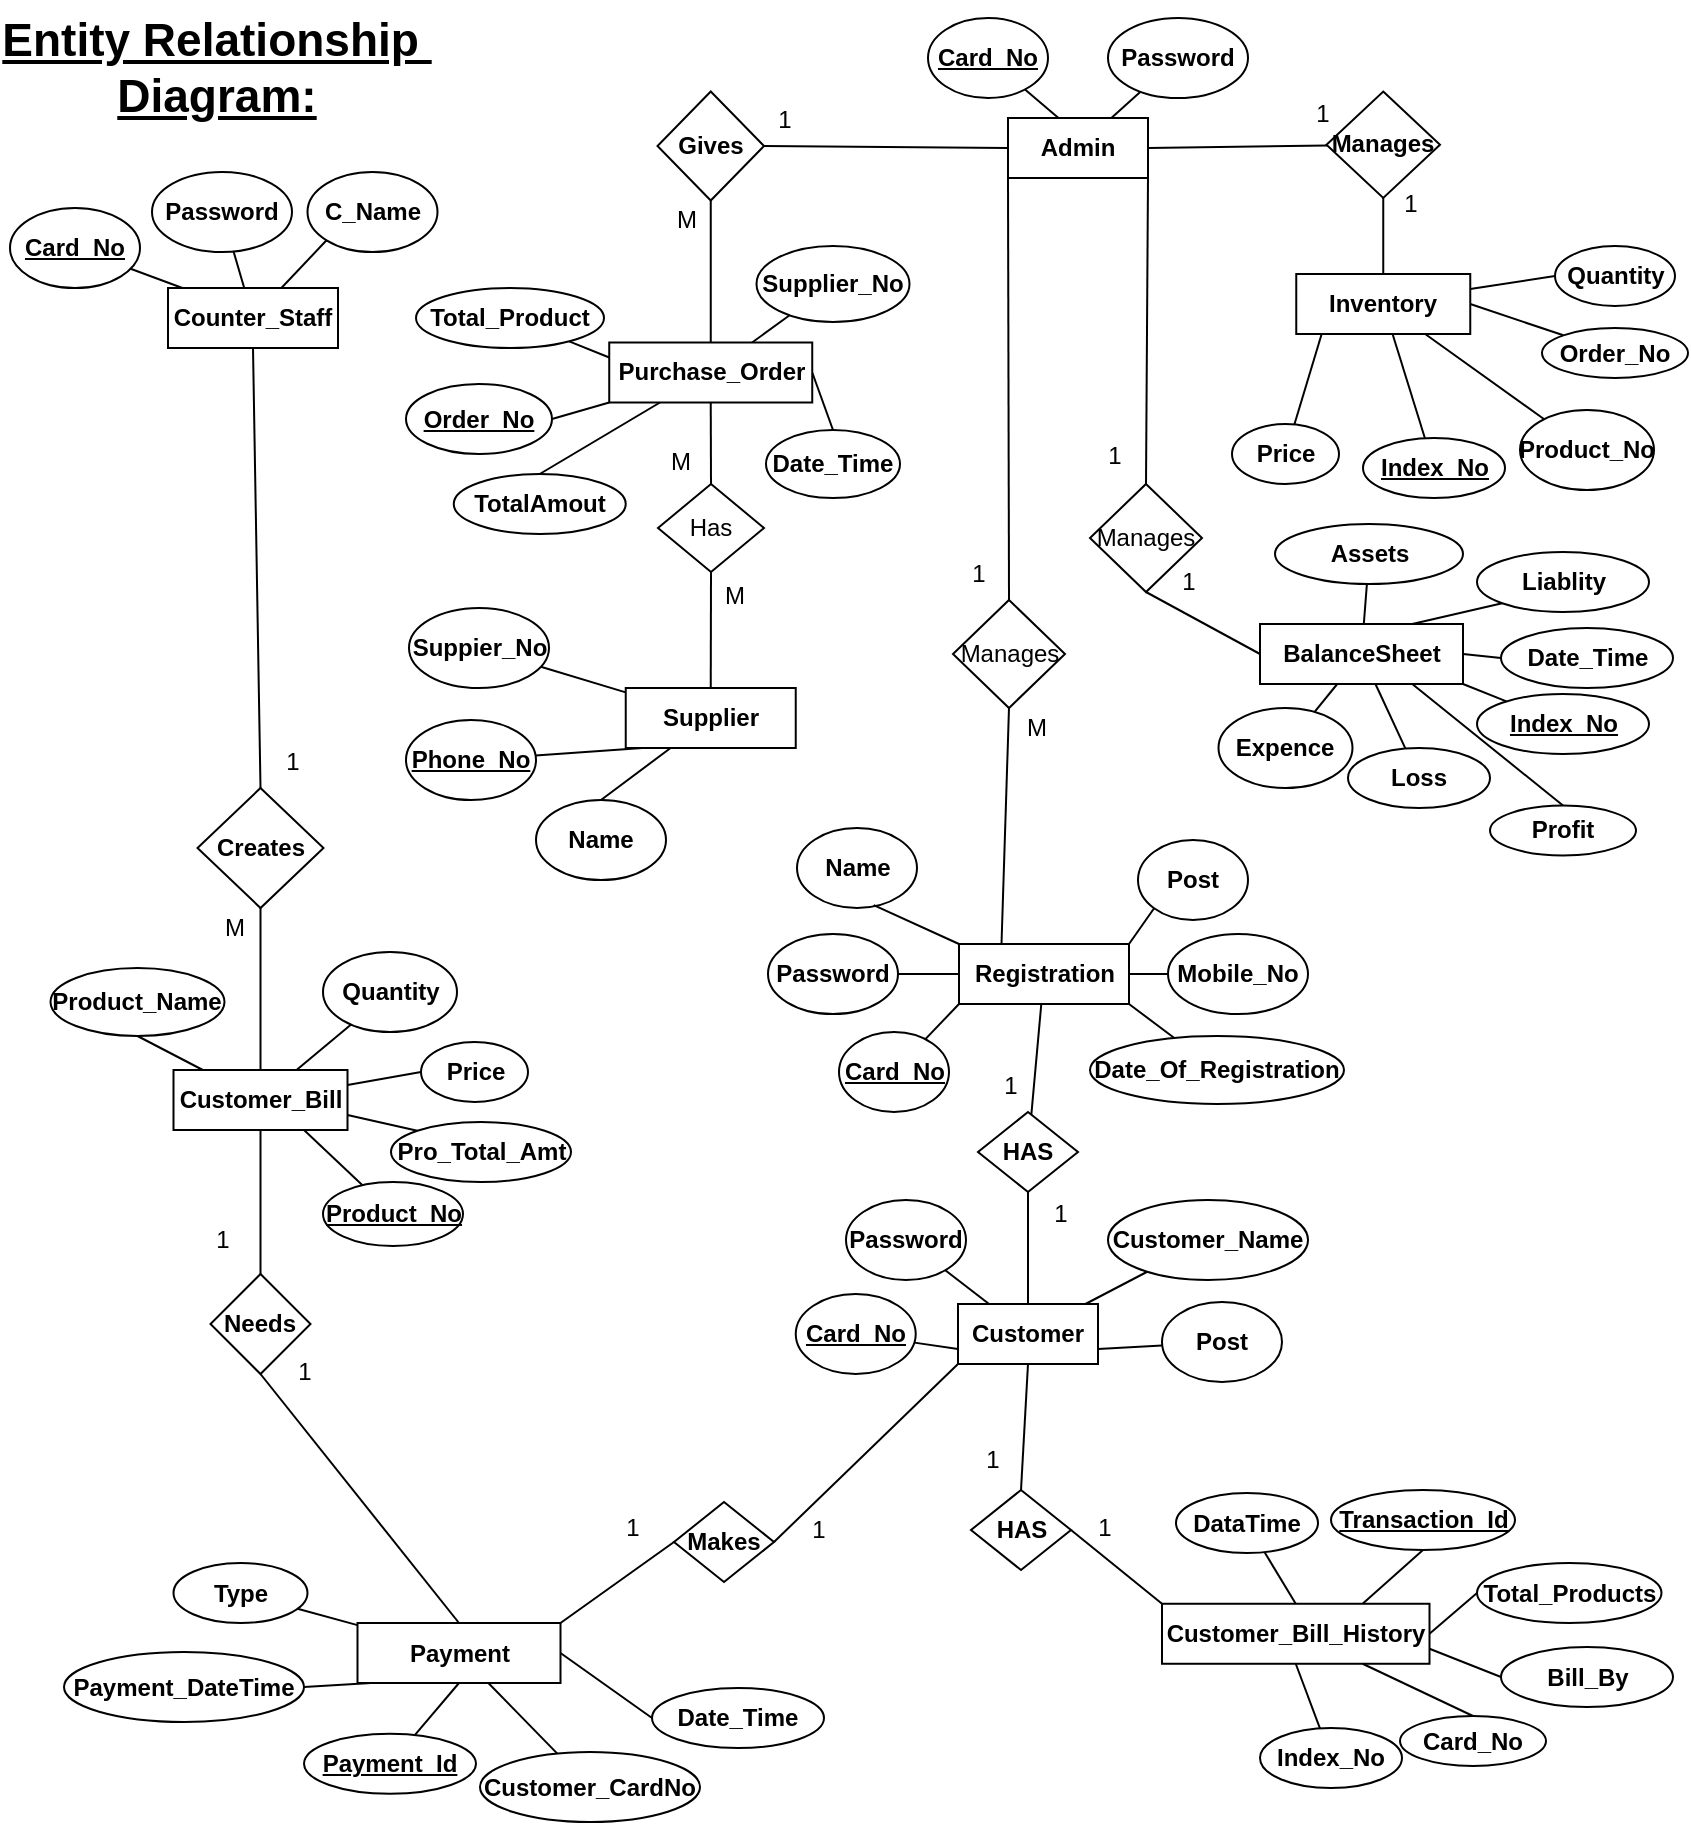 <mxfile version="24.7.6">
  <diagram name="Page-1" id="TOocpbHdYKZSXnf9pqJC">
    <mxGraphModel dx="866" dy="2660" grid="0" gridSize="10" guides="1" tooltips="1" connect="1" arrows="1" fold="1" page="1" pageScale="1" pageWidth="850" pageHeight="1100" background="#FFFFFF" math="0" shadow="0">
      <root>
        <mxCell id="0" />
        <mxCell id="1" parent="0" />
        <mxCell id="wg9J1TFbP9gsSjG_kJMU-28" value="Card_No" style="ellipse;whiteSpace=wrap;html=1;rounded=0;align=center;verticalAlign=middle;fontFamily=Helvetica;fontSize=12;fontStyle=5;labelBackgroundColor=none;" parent="1" vertex="1">
          <mxGeometry x="466" y="-2191" width="60" height="40" as="geometry" />
        </mxCell>
        <mxCell id="wg9J1TFbP9gsSjG_kJMU-29" value="Password" style="ellipse;whiteSpace=wrap;html=1;rounded=0;align=center;verticalAlign=middle;fontFamily=Helvetica;fontSize=12;fontStyle=1;labelBackgroundColor=none;" parent="1" vertex="1">
          <mxGeometry x="556" y="-2191" width="70" height="40" as="geometry" />
        </mxCell>
        <mxCell id="wg9J1TFbP9gsSjG_kJMU-32" value="" style="endArrow=none;html=1;rounded=0;fontFamily=Helvetica;fontSize=12;fontColor=#ffffff;fontStyle=1;labelBackgroundColor=none;" parent="1" source="wg9J1TFbP9gsSjG_kJMU-36" target="wg9J1TFbP9gsSjG_kJMU-29" edge="1">
          <mxGeometry width="50" height="50" relative="1" as="geometry">
            <mxPoint x="486" y="-2131" as="sourcePoint" />
            <mxPoint x="536" y="-2181" as="targetPoint" />
          </mxGeometry>
        </mxCell>
        <mxCell id="wg9J1TFbP9gsSjG_kJMU-34" value="" style="endArrow=none;html=1;rounded=0;fontFamily=Helvetica;fontSize=12;fontColor=#ffffff;fontStyle=1;labelBackgroundColor=none;" parent="1" target="wg9J1TFbP9gsSjG_kJMU-28" edge="1">
          <mxGeometry width="50" height="50" relative="1" as="geometry">
            <mxPoint x="543" y="-2131" as="sourcePoint" />
            <mxPoint x="516" y="-2163" as="targetPoint" />
          </mxGeometry>
        </mxCell>
        <mxCell id="wg9J1TFbP9gsSjG_kJMU-36" value="Admin" style="rounded=0;whiteSpace=wrap;html=1;fontStyle=1;labelBackgroundColor=none;" parent="1" vertex="1">
          <mxGeometry x="506" y="-2141" width="70" height="30" as="geometry" />
        </mxCell>
        <mxCell id="wg9J1TFbP9gsSjG_kJMU-77" value="Product_No" style="ellipse;whiteSpace=wrap;html=1;rounded=0;align=center;verticalAlign=middle;fontFamily=Helvetica;fontSize=12;fontStyle=5;labelBackgroundColor=none;" parent="1" vertex="1">
          <mxGeometry x="163.5" y="-1609" width="70" height="32" as="geometry" />
        </mxCell>
        <mxCell id="wg9J1TFbP9gsSjG_kJMU-78" value="Product_Name" style="ellipse;whiteSpace=wrap;html=1;rounded=0;align=center;verticalAlign=middle;fontFamily=Helvetica;fontSize=12;fontStyle=1;labelBackgroundColor=none;" parent="1" vertex="1">
          <mxGeometry x="27.25" y="-1716" width="87" height="34" as="geometry" />
        </mxCell>
        <mxCell id="wg9J1TFbP9gsSjG_kJMU-79" value="Quantity" style="ellipse;whiteSpace=wrap;html=1;rounded=0;align=center;verticalAlign=middle;fontFamily=Helvetica;fontSize=12;fontStyle=1;labelBackgroundColor=none;" parent="1" vertex="1">
          <mxGeometry x="163.5" y="-1724" width="67" height="40" as="geometry" />
        </mxCell>
        <mxCell id="wg9J1TFbP9gsSjG_kJMU-80" value="Price" style="ellipse;whiteSpace=wrap;html=1;rounded=0;align=center;verticalAlign=middle;fontFamily=Helvetica;fontSize=12;fontStyle=1;labelBackgroundColor=none;" parent="1" vertex="1">
          <mxGeometry x="212.5" y="-1679" width="53.5" height="30" as="geometry" />
        </mxCell>
        <mxCell id="wg9J1TFbP9gsSjG_kJMU-81" value="" style="endArrow=none;html=1;rounded=0;fontFamily=Helvetica;fontSize=12;fontColor=#ffffff;fontStyle=1;labelBackgroundColor=none;entryX=0.5;entryY=1;entryDx=0;entryDy=0;" parent="1" source="wg9J1TFbP9gsSjG_kJMU-86" target="wg9J1TFbP9gsSjG_kJMU-78" edge="1">
          <mxGeometry width="50" height="50" relative="1" as="geometry">
            <mxPoint x="72.75" y="-1643" as="sourcePoint" />
            <mxPoint x="76.767" y="-1666.132" as="targetPoint" />
          </mxGeometry>
        </mxCell>
        <mxCell id="wg9J1TFbP9gsSjG_kJMU-82" value="" style="endArrow=none;html=1;rounded=0;fontFamily=Helvetica;fontSize=12;fontColor=#ffffff;fontStyle=1;labelBackgroundColor=none;" parent="1" source="wg9J1TFbP9gsSjG_kJMU-86" target="wg9J1TFbP9gsSjG_kJMU-79" edge="1">
          <mxGeometry width="50" height="50" relative="1" as="geometry">
            <mxPoint x="129.75" y="-1643" as="sourcePoint" />
            <mxPoint x="102.75" y="-1675" as="targetPoint" />
          </mxGeometry>
        </mxCell>
        <mxCell id="wg9J1TFbP9gsSjG_kJMU-83" value="" style="endArrow=none;html=1;rounded=0;fontFamily=Helvetica;fontSize=12;fontColor=#ffffff;fontStyle=1;entryX=0;entryY=0.5;entryDx=0;entryDy=0;exitX=1;exitY=0.25;exitDx=0;exitDy=0;labelBackgroundColor=none;" parent="1" source="wg9J1TFbP9gsSjG_kJMU-86" target="wg9J1TFbP9gsSjG_kJMU-80" edge="1">
          <mxGeometry width="50" height="50" relative="1" as="geometry">
            <mxPoint x="139.75" y="-1633" as="sourcePoint" />
            <mxPoint x="204.199" y="-1646.86" as="targetPoint" />
          </mxGeometry>
        </mxCell>
        <mxCell id="wg9J1TFbP9gsSjG_kJMU-84" value="" style="endArrow=none;html=1;rounded=0;fontFamily=Helvetica;fontSize=12;fontColor=#ffffff;fontStyle=1;exitX=0.75;exitY=1;exitDx=0;exitDy=0;labelBackgroundColor=none;" parent="1" source="wg9J1TFbP9gsSjG_kJMU-86" target="wg9J1TFbP9gsSjG_kJMU-77" edge="1">
          <mxGeometry width="50" height="50" relative="1" as="geometry">
            <mxPoint x="129.75" y="-1643" as="sourcePoint" />
            <mxPoint x="47.75" y="-1630" as="targetPoint" />
          </mxGeometry>
        </mxCell>
        <mxCell id="wg9J1TFbP9gsSjG_kJMU-86" value="Customer_Bill" style="rounded=0;whiteSpace=wrap;html=1;fontStyle=1;labelBackgroundColor=none;" parent="1" vertex="1">
          <mxGeometry x="88.75" y="-1665" width="87" height="30" as="geometry" />
        </mxCell>
        <mxCell id="wg9J1TFbP9gsSjG_kJMU-87" value="Card_No" style="ellipse;whiteSpace=wrap;html=1;rounded=0;align=center;verticalAlign=middle;fontFamily=Helvetica;fontSize=12;fontStyle=5;labelBackgroundColor=none;" parent="1" vertex="1">
          <mxGeometry x="7" y="-2096" width="65" height="40" as="geometry" />
        </mxCell>
        <mxCell id="wg9J1TFbP9gsSjG_kJMU-88" value="Password" style="ellipse;whiteSpace=wrap;html=1;rounded=0;align=center;verticalAlign=middle;fontFamily=Helvetica;fontSize=12;fontStyle=1;labelBackgroundColor=none;" parent="1" vertex="1">
          <mxGeometry x="78" y="-2114" width="70" height="40" as="geometry" />
        </mxCell>
        <mxCell id="wg9J1TFbP9gsSjG_kJMU-89" value="C_Name" style="ellipse;whiteSpace=wrap;html=1;rounded=0;align=center;verticalAlign=middle;fontFamily=Helvetica;fontSize=12;fontStyle=1;labelBackgroundColor=none;" parent="1" vertex="1">
          <mxGeometry x="155.75" y="-2114" width="65" height="40" as="geometry" />
        </mxCell>
        <mxCell id="wg9J1TFbP9gsSjG_kJMU-90" value="" style="endArrow=none;html=1;rounded=0;fontFamily=Helvetica;fontSize=12;fontColor=#ffffff;fontStyle=1;labelBackgroundColor=none;" parent="1" source="wg9J1TFbP9gsSjG_kJMU-94" target="wg9J1TFbP9gsSjG_kJMU-88" edge="1">
          <mxGeometry width="50" height="50" relative="1" as="geometry">
            <mxPoint x="103.5" y="-2031" as="sourcePoint" />
            <mxPoint x="153.5" y="-2081" as="targetPoint" />
          </mxGeometry>
        </mxCell>
        <mxCell id="wg9J1TFbP9gsSjG_kJMU-91" value="" style="endArrow=none;html=1;rounded=0;fontFamily=Helvetica;fontSize=12;fontColor=#ffffff;fontStyle=1;entryX=0;entryY=1;entryDx=0;entryDy=0;labelBackgroundColor=none;" parent="1" source="wg9J1TFbP9gsSjG_kJMU-94" target="wg9J1TFbP9gsSjG_kJMU-89" edge="1">
          <mxGeometry width="50" height="50" relative="1" as="geometry">
            <mxPoint x="160.5" y="-2031" as="sourcePoint" />
            <mxPoint x="133.5" y="-2063" as="targetPoint" />
          </mxGeometry>
        </mxCell>
        <mxCell id="wg9J1TFbP9gsSjG_kJMU-92" value="" style="endArrow=none;html=1;rounded=0;fontFamily=Helvetica;fontSize=12;fontColor=#ffffff;fontStyle=1;labelBackgroundColor=none;" parent="1" target="wg9J1TFbP9gsSjG_kJMU-87" edge="1">
          <mxGeometry width="50" height="50" relative="1" as="geometry">
            <mxPoint x="160.5" y="-2031" as="sourcePoint" />
            <mxPoint x="133.5" y="-2063" as="targetPoint" />
          </mxGeometry>
        </mxCell>
        <mxCell id="wg9J1TFbP9gsSjG_kJMU-93" value="" style="endArrow=none;html=1;rounded=0;fontFamily=Helvetica;fontSize=12;fontColor=#ffffff;fontStyle=1;entryX=0.5;entryY=1;entryDx=0;entryDy=0;labelBackgroundColor=none;" parent="1" target="wg9J1TFbP9gsSjG_kJMU-94" edge="1">
          <mxGeometry width="50" height="50" relative="1" as="geometry">
            <mxPoint x="160.5" y="-2031" as="sourcePoint" />
            <mxPoint x="208.5" y="-2071" as="targetPoint" />
          </mxGeometry>
        </mxCell>
        <mxCell id="wg9J1TFbP9gsSjG_kJMU-94" value="Counter_Staff" style="rounded=0;whiteSpace=wrap;html=1;fontStyle=1;labelBackgroundColor=none;" parent="1" vertex="1">
          <mxGeometry x="86" y="-2056" width="85" height="30" as="geometry" />
        </mxCell>
        <mxCell id="wg9J1TFbP9gsSjG_kJMU-111" value="Pro_Total_Amt" style="ellipse;whiteSpace=wrap;html=1;rounded=0;align=center;verticalAlign=middle;fontFamily=Helvetica;fontSize=12;fontStyle=1;labelBackgroundColor=none;" parent="1" vertex="1">
          <mxGeometry x="197.5" y="-1639" width="90" height="30" as="geometry" />
        </mxCell>
        <mxCell id="wg9J1TFbP9gsSjG_kJMU-112" value="" style="endArrow=none;html=1;rounded=0;fontFamily=Helvetica;fontSize=12;fontColor=#ffffff;fontStyle=1;exitX=0;exitY=0;exitDx=0;exitDy=0;entryX=1;entryY=0.75;entryDx=0;entryDy=0;labelBackgroundColor=none;" parent="1" source="wg9J1TFbP9gsSjG_kJMU-111" target="wg9J1TFbP9gsSjG_kJMU-86" edge="1">
          <mxGeometry width="50" height="50" relative="1" as="geometry">
            <mxPoint x="119.75" y="-1623" as="sourcePoint" />
            <mxPoint x="169.75" y="-1673" as="targetPoint" />
          </mxGeometry>
        </mxCell>
        <mxCell id="wg9J1TFbP9gsSjG_kJMU-113" value="Creates" style="rhombus;whiteSpace=wrap;html=1;rounded=0;align=center;verticalAlign=middle;fontFamily=Helvetica;fontSize=12;fontStyle=1;labelBackgroundColor=none;" parent="1" vertex="1">
          <mxGeometry x="100.75" y="-1806" width="63" height="60" as="geometry" />
        </mxCell>
        <mxCell id="wg9J1TFbP9gsSjG_kJMU-114" value="" style="endArrow=none;html=1;rounded=0;fontFamily=Helvetica;fontSize=12;fontColor=#ffffff;fontStyle=1;exitX=0.5;exitY=0;exitDx=0;exitDy=0;entryX=0.5;entryY=1;entryDx=0;entryDy=0;labelBackgroundColor=none;" parent="1" source="wg9J1TFbP9gsSjG_kJMU-113" target="wg9J1TFbP9gsSjG_kJMU-94" edge="1">
          <mxGeometry width="50" height="50" relative="1" as="geometry">
            <mxPoint x="150" y="-1660" as="sourcePoint" />
            <mxPoint x="130" y="-1780" as="targetPoint" />
          </mxGeometry>
        </mxCell>
        <mxCell id="wg9J1TFbP9gsSjG_kJMU-116" value="" style="endArrow=none;html=1;rounded=0;fontFamily=Helvetica;fontSize=12;fontColor=#ffffff;fontStyle=1;exitX=0.5;exitY=1;exitDx=0;exitDy=0;entryX=0.5;entryY=0;entryDx=0;entryDy=0;labelBackgroundColor=none;" parent="1" source="wg9J1TFbP9gsSjG_kJMU-113" target="wg9J1TFbP9gsSjG_kJMU-86" edge="1">
          <mxGeometry width="50" height="50" relative="1" as="geometry">
            <mxPoint x="145.5" y="-1592" as="sourcePoint" />
            <mxPoint x="217" y="-1481" as="targetPoint" />
            <Array as="points" />
          </mxGeometry>
        </mxCell>
        <mxCell id="wg9J1TFbP9gsSjG_kJMU-117" value="Order_No" style="ellipse;whiteSpace=wrap;html=1;rounded=0;align=center;verticalAlign=middle;fontFamily=Helvetica;fontSize=12;fontStyle=1;labelBackgroundColor=none;" parent="1" vertex="1">
          <mxGeometry x="773" y="-2036" width="73" height="25" as="geometry" />
        </mxCell>
        <mxCell id="wg9J1TFbP9gsSjG_kJMU-118" value="Index_No" style="ellipse;whiteSpace=wrap;html=1;rounded=0;align=center;verticalAlign=middle;fontFamily=Helvetica;fontSize=12;fontStyle=5;labelBackgroundColor=none;" parent="1" vertex="1">
          <mxGeometry x="683.5" y="-1981" width="71" height="30" as="geometry" />
        </mxCell>
        <mxCell id="wg9J1TFbP9gsSjG_kJMU-119" value="Product_No" style="ellipse;whiteSpace=wrap;html=1;rounded=0;align=center;verticalAlign=middle;fontFamily=Helvetica;fontSize=12;fontStyle=1;labelBackgroundColor=none;" parent="1" vertex="1">
          <mxGeometry x="762" y="-1995" width="67" height="40" as="geometry" />
        </mxCell>
        <mxCell id="wg9J1TFbP9gsSjG_kJMU-120" value="Price" style="ellipse;whiteSpace=wrap;html=1;rounded=0;align=center;verticalAlign=middle;fontFamily=Helvetica;fontSize=12;fontStyle=1;labelBackgroundColor=none;" parent="1" vertex="1">
          <mxGeometry x="618" y="-1988" width="53.5" height="30" as="geometry" />
        </mxCell>
        <mxCell id="wg9J1TFbP9gsSjG_kJMU-121" value="" style="endArrow=none;html=1;rounded=0;fontFamily=Helvetica;fontSize=12;fontColor=#ffffff;fontStyle=1;labelBackgroundColor=none;" parent="1" source="wg9J1TFbP9gsSjG_kJMU-125" target="wg9J1TFbP9gsSjG_kJMU-118" edge="1">
          <mxGeometry width="50" height="50" relative="1" as="geometry">
            <mxPoint x="610.5" y="-2048" as="sourcePoint" />
            <mxPoint x="660.5" y="-2098" as="targetPoint" />
          </mxGeometry>
        </mxCell>
        <mxCell id="wg9J1TFbP9gsSjG_kJMU-122" value="" style="endArrow=none;html=1;rounded=0;fontFamily=Helvetica;fontSize=12;fontColor=#ffffff;fontStyle=1;labelBackgroundColor=none;" parent="1" source="wg9J1TFbP9gsSjG_kJMU-125" target="wg9J1TFbP9gsSjG_kJMU-119" edge="1">
          <mxGeometry width="50" height="50" relative="1" as="geometry">
            <mxPoint x="667.5" y="-2048" as="sourcePoint" />
            <mxPoint x="640.5" y="-2080" as="targetPoint" />
          </mxGeometry>
        </mxCell>
        <mxCell id="wg9J1TFbP9gsSjG_kJMU-123" value="" style="endArrow=none;html=1;rounded=0;fontFamily=Helvetica;fontSize=12;fontColor=#ffffff;fontStyle=1;exitX=0.25;exitY=0;exitDx=0;exitDy=0;labelBackgroundColor=none;" parent="1" source="wg9J1TFbP9gsSjG_kJMU-125" target="wg9J1TFbP9gsSjG_kJMU-120" edge="1">
          <mxGeometry width="50" height="50" relative="1" as="geometry">
            <mxPoint x="677.5" y="-2038" as="sourcePoint" />
            <mxPoint x="741.949" y="-2051.86" as="targetPoint" />
          </mxGeometry>
        </mxCell>
        <mxCell id="wg9J1TFbP9gsSjG_kJMU-125" value="Inventory" style="rounded=0;whiteSpace=wrap;html=1;fontStyle=1;labelBackgroundColor=none;" parent="1" vertex="1">
          <mxGeometry x="650.13" y="-2063" width="87" height="30" as="geometry" />
        </mxCell>
        <mxCell id="wg9J1TFbP9gsSjG_kJMU-126" value="Quantity" style="ellipse;whiteSpace=wrap;html=1;rounded=0;align=center;verticalAlign=middle;fontFamily=Helvetica;fontSize=12;fontStyle=1;labelBackgroundColor=none;" parent="1" vertex="1">
          <mxGeometry x="779.5" y="-2077" width="60" height="30" as="geometry" />
        </mxCell>
        <mxCell id="wg9J1TFbP9gsSjG_kJMU-127" value="" style="endArrow=none;html=1;rounded=0;fontFamily=Helvetica;fontSize=12;fontColor=#ffffff;fontStyle=1;entryX=1;entryY=0.25;entryDx=0;entryDy=0;exitX=0;exitY=0.5;exitDx=0;exitDy=0;labelBackgroundColor=none;" parent="1" source="wg9J1TFbP9gsSjG_kJMU-126" target="wg9J1TFbP9gsSjG_kJMU-125" edge="1">
          <mxGeometry width="50" height="50" relative="1" as="geometry">
            <mxPoint x="763" y="-1958" as="sourcePoint" />
            <mxPoint x="707.5" y="-2078" as="targetPoint" />
          </mxGeometry>
        </mxCell>
        <mxCell id="wg9J1TFbP9gsSjG_kJMU-128" value="Manages" style="rhombus;whiteSpace=wrap;html=1;rounded=0;align=center;verticalAlign=middle;fontFamily=Helvetica;fontSize=12;fontStyle=1;labelBackgroundColor=none;" parent="1" vertex="1">
          <mxGeometry x="665.25" y="-2154.25" width="56.75" height="53.25" as="geometry" />
        </mxCell>
        <mxCell id="wg9J1TFbP9gsSjG_kJMU-131" value="" style="endArrow=none;html=1;rounded=0;fontFamily=Helvetica;fontSize=12;fontColor=#ffffff;fontStyle=1;exitX=0.5;exitY=1;exitDx=0;exitDy=0;entryX=0.5;entryY=0;entryDx=0;entryDy=0;labelBackgroundColor=none;" parent="1" source="wg9J1TFbP9gsSjG_kJMU-128" target="wg9J1TFbP9gsSjG_kJMU-125" edge="1">
          <mxGeometry width="50" height="50" relative="1" as="geometry">
            <mxPoint x="560" y="-1550" as="sourcePoint" />
            <mxPoint x="740" y="-1450" as="targetPoint" />
          </mxGeometry>
        </mxCell>
        <mxCell id="wg9J1TFbP9gsSjG_kJMU-132" value="" style="endArrow=none;html=1;rounded=0;fontFamily=Helvetica;fontSize=12;fontColor=#ffffff;fontStyle=1;entryX=1;entryY=0.5;entryDx=0;entryDy=0;labelBackgroundColor=none;exitX=0;exitY=0;exitDx=0;exitDy=0;" parent="1" source="wg9J1TFbP9gsSjG_kJMU-117" target="wg9J1TFbP9gsSjG_kJMU-125" edge="1">
          <mxGeometry width="50" height="50" relative="1" as="geometry">
            <mxPoint x="767.5" y="-2084" as="sourcePoint" />
            <mxPoint x="599.5" y="-2218" as="targetPoint" />
          </mxGeometry>
        </mxCell>
        <mxCell id="wg9J1TFbP9gsSjG_kJMU-133" value="Order_No" style="ellipse;whiteSpace=wrap;html=1;rounded=0;align=center;verticalAlign=middle;fontFamily=Helvetica;fontSize=12;fontStyle=5;labelBackgroundColor=none;" parent="1" vertex="1">
          <mxGeometry x="205" y="-2008" width="73" height="35" as="geometry" />
        </mxCell>
        <mxCell id="wg9J1TFbP9gsSjG_kJMU-134" value="Supplier_No" style="ellipse;whiteSpace=wrap;html=1;rounded=0;align=center;verticalAlign=middle;fontFamily=Helvetica;fontSize=12;fontStyle=1;horizontal=1;labelBackgroundColor=none;" parent="1" vertex="1">
          <mxGeometry x="380.25" y="-2077" width="76.5" height="38" as="geometry" />
        </mxCell>
        <mxCell id="wg9J1TFbP9gsSjG_kJMU-135" value="Date_Time" style="ellipse;whiteSpace=wrap;html=1;rounded=0;align=center;verticalAlign=middle;fontFamily=Helvetica;fontSize=12;fontStyle=1;labelBackgroundColor=none;" parent="1" vertex="1">
          <mxGeometry x="385" y="-1985" width="67" height="34" as="geometry" />
        </mxCell>
        <mxCell id="wg9J1TFbP9gsSjG_kJMU-136" value="Total_Product" style="ellipse;whiteSpace=wrap;html=1;rounded=0;align=center;verticalAlign=middle;fontFamily=Helvetica;fontSize=12;fontStyle=1;labelBackgroundColor=none;" parent="1" vertex="1">
          <mxGeometry x="210" y="-2056" width="94" height="30" as="geometry" />
        </mxCell>
        <mxCell id="wg9J1TFbP9gsSjG_kJMU-137" value="" style="endArrow=none;html=1;rounded=0;fontFamily=Helvetica;fontSize=12;fontColor=#ffffff;fontStyle=1;labelBackgroundColor=none;" parent="1" source="wg9J1TFbP9gsSjG_kJMU-140" target="wg9J1TFbP9gsSjG_kJMU-134" edge="1">
          <mxGeometry width="50" height="50" relative="1" as="geometry">
            <mxPoint x="252.62" y="-2001.25" as="sourcePoint" />
            <mxPoint x="302.62" y="-2051.25" as="targetPoint" />
          </mxGeometry>
        </mxCell>
        <mxCell id="wg9J1TFbP9gsSjG_kJMU-138" value="" style="endArrow=none;html=1;rounded=0;fontFamily=Helvetica;fontSize=12;fontColor=#ffffff;fontStyle=1;labelBackgroundColor=none;exitX=1;exitY=0.5;exitDx=0;exitDy=0;entryX=0.5;entryY=0;entryDx=0;entryDy=0;" parent="1" source="wg9J1TFbP9gsSjG_kJMU-140" target="wg9J1TFbP9gsSjG_kJMU-135" edge="1">
          <mxGeometry width="50" height="50" relative="1" as="geometry">
            <mxPoint x="251.62" y="-2199.25" as="sourcePoint" />
            <mxPoint x="282.62" y="-2033.25" as="targetPoint" />
          </mxGeometry>
        </mxCell>
        <mxCell id="wg9J1TFbP9gsSjG_kJMU-139" value="" style="endArrow=none;html=1;rounded=0;fontFamily=Helvetica;fontSize=12;fontColor=#ffffff;fontStyle=1;labelBackgroundColor=none;exitX=0;exitY=0.25;exitDx=0;exitDy=0;" parent="1" source="wg9J1TFbP9gsSjG_kJMU-140" target="wg9J1TFbP9gsSjG_kJMU-136" edge="1">
          <mxGeometry width="50" height="50" relative="1" as="geometry">
            <mxPoint x="319.62" y="-1991.25" as="sourcePoint" />
            <mxPoint x="384.069" y="-2005.11" as="targetPoint" />
          </mxGeometry>
        </mxCell>
        <mxCell id="wg9J1TFbP9gsSjG_kJMU-140" value="Purchase_Order" style="rounded=0;whiteSpace=wrap;html=1;fontStyle=1;labelBackgroundColor=none;" parent="1" vertex="1">
          <mxGeometry x="306.62" y="-2028.75" width="101.5" height="30" as="geometry" />
        </mxCell>
        <mxCell id="wg9J1TFbP9gsSjG_kJMU-141" value="TotalAmout" style="ellipse;whiteSpace=wrap;html=1;rounded=0;align=center;verticalAlign=middle;fontFamily=Helvetica;fontSize=12;fontStyle=1;labelBackgroundColor=none;" parent="1" vertex="1">
          <mxGeometry x="228.87" y="-1963" width="86" height="30" as="geometry" />
        </mxCell>
        <mxCell id="wg9J1TFbP9gsSjG_kJMU-142" value="" style="endArrow=none;html=1;rounded=0;fontFamily=Helvetica;fontSize=12;fontColor=#ffffff;fontStyle=1;exitX=0.5;exitY=0;exitDx=0;exitDy=0;labelBackgroundColor=none;entryX=0.25;entryY=1;entryDx=0;entryDy=0;" parent="1" source="wg9J1TFbP9gsSjG_kJMU-141" target="wg9J1TFbP9gsSjG_kJMU-140" edge="1">
          <mxGeometry width="50" height="50" relative="1" as="geometry">
            <mxPoint x="299.62" y="-1981.25" as="sourcePoint" />
            <mxPoint x="349.62" y="-2031.25" as="targetPoint" />
          </mxGeometry>
        </mxCell>
        <mxCell id="wg9J1TFbP9gsSjG_kJMU-143" value="" style="endArrow=none;html=1;rounded=0;fontFamily=Helvetica;fontSize=12;fontColor=#ffffff;fontStyle=1;exitX=1;exitY=0.5;exitDx=0;exitDy=0;entryX=0;entryY=1;entryDx=0;entryDy=0;labelBackgroundColor=none;" parent="1" source="wg9J1TFbP9gsSjG_kJMU-133" target="wg9J1TFbP9gsSjG_kJMU-140" edge="1">
          <mxGeometry width="50" height="50" relative="1" as="geometry">
            <mxPoint x="191.62" y="-2121.25" as="sourcePoint" />
            <mxPoint x="241.62" y="-2171.25" as="targetPoint" />
            <Array as="points" />
          </mxGeometry>
        </mxCell>
        <mxCell id="wg9J1TFbP9gsSjG_kJMU-155" value="Profit" style="ellipse;whiteSpace=wrap;html=1;rounded=0;align=center;verticalAlign=middle;fontFamily=Helvetica;fontSize=12;fontStyle=1;labelBackgroundColor=none;" parent="1" vertex="1">
          <mxGeometry x="747" y="-1797.25" width="73" height="25" as="geometry" />
        </mxCell>
        <mxCell id="wg9J1TFbP9gsSjG_kJMU-156" value="Loss" style="ellipse;whiteSpace=wrap;html=1;rounded=0;align=center;verticalAlign=middle;fontFamily=Helvetica;fontSize=12;fontStyle=1;labelBackgroundColor=none;" parent="1" vertex="1">
          <mxGeometry x="676" y="-1826" width="71" height="30" as="geometry" />
        </mxCell>
        <mxCell id="wg9J1TFbP9gsSjG_kJMU-157" value="Expence" style="ellipse;whiteSpace=wrap;html=1;rounded=0;align=center;verticalAlign=middle;fontFamily=Helvetica;fontSize=12;fontStyle=1;labelBackgroundColor=none;" parent="1" vertex="1">
          <mxGeometry x="611.25" y="-1846" width="67" height="40" as="geometry" />
        </mxCell>
        <mxCell id="wg9J1TFbP9gsSjG_kJMU-158" value="Assets" style="ellipse;whiteSpace=wrap;html=1;rounded=0;align=center;verticalAlign=middle;fontFamily=Helvetica;fontSize=12;fontStyle=1;labelBackgroundColor=none;" parent="1" vertex="1">
          <mxGeometry x="639.5" y="-1938" width="94" height="30" as="geometry" />
        </mxCell>
        <mxCell id="wg9J1TFbP9gsSjG_kJMU-159" value="" style="endArrow=none;html=1;rounded=0;fontFamily=Helvetica;fontSize=12;fontColor=#ffffff;fontStyle=1;labelBackgroundColor=none;" parent="1" source="wg9J1TFbP9gsSjG_kJMU-162" target="wg9J1TFbP9gsSjG_kJMU-156" edge="1">
          <mxGeometry width="50" height="50" relative="1" as="geometry">
            <mxPoint x="582.5" y="-1863" as="sourcePoint" />
            <mxPoint x="632.5" y="-1913" as="targetPoint" />
          </mxGeometry>
        </mxCell>
        <mxCell id="wg9J1TFbP9gsSjG_kJMU-160" value="" style="endArrow=none;html=1;rounded=0;fontFamily=Helvetica;fontSize=12;fontColor=#ffffff;fontStyle=1;labelBackgroundColor=none;" parent="1" source="wg9J1TFbP9gsSjG_kJMU-162" target="wg9J1TFbP9gsSjG_kJMU-157" edge="1">
          <mxGeometry width="50" height="50" relative="1" as="geometry">
            <mxPoint x="639.5" y="-1863" as="sourcePoint" />
            <mxPoint x="612.5" y="-1895" as="targetPoint" />
          </mxGeometry>
        </mxCell>
        <mxCell id="wg9J1TFbP9gsSjG_kJMU-161" value="" style="endArrow=none;html=1;rounded=0;fontFamily=Helvetica;fontSize=12;fontColor=#ffffff;fontStyle=1;labelBackgroundColor=none;" parent="1" source="wg9J1TFbP9gsSjG_kJMU-162" target="wg9J1TFbP9gsSjG_kJMU-158" edge="1">
          <mxGeometry width="50" height="50" relative="1" as="geometry">
            <mxPoint x="649.5" y="-1853" as="sourcePoint" />
            <mxPoint x="713.949" y="-1866.86" as="targetPoint" />
          </mxGeometry>
        </mxCell>
        <mxCell id="wg9J1TFbP9gsSjG_kJMU-162" value="BalanceSheet" style="rounded=0;whiteSpace=wrap;html=1;fontStyle=1;labelBackgroundColor=none;" parent="1" vertex="1">
          <mxGeometry x="632" y="-1888" width="101.5" height="30" as="geometry" />
        </mxCell>
        <mxCell id="wg9J1TFbP9gsSjG_kJMU-163" value="Liablity" style="ellipse;whiteSpace=wrap;html=1;rounded=0;align=center;verticalAlign=middle;fontFamily=Helvetica;fontSize=12;fontStyle=1;labelBackgroundColor=none;" parent="1" vertex="1">
          <mxGeometry x="740.5" y="-1924" width="86" height="30" as="geometry" />
        </mxCell>
        <mxCell id="wg9J1TFbP9gsSjG_kJMU-164" value="" style="endArrow=none;html=1;rounded=0;fontFamily=Helvetica;fontSize=12;fontColor=#ffffff;fontStyle=1;exitX=0;exitY=1;exitDx=0;exitDy=0;entryX=0.75;entryY=0;entryDx=0;entryDy=0;labelBackgroundColor=none;" parent="1" source="wg9J1TFbP9gsSjG_kJMU-163" target="wg9J1TFbP9gsSjG_kJMU-162" edge="1">
          <mxGeometry width="50" height="50" relative="1" as="geometry">
            <mxPoint x="629.5" y="-1843" as="sourcePoint" />
            <mxPoint x="679.5" y="-1893" as="targetPoint" />
          </mxGeometry>
        </mxCell>
        <mxCell id="wg9J1TFbP9gsSjG_kJMU-165" value="" style="endArrow=none;html=1;rounded=0;fontFamily=Helvetica;fontSize=12;fontColor=#ffffff;fontStyle=1;exitX=0.5;exitY=0;exitDx=0;exitDy=0;entryX=0.75;entryY=1;entryDx=0;entryDy=0;labelBackgroundColor=none;" parent="1" source="wg9J1TFbP9gsSjG_kJMU-155" target="wg9J1TFbP9gsSjG_kJMU-162" edge="1">
          <mxGeometry width="50" height="50" relative="1" as="geometry">
            <mxPoint x="521.5" y="-1983" as="sourcePoint" />
            <mxPoint x="571.5" y="-2033" as="targetPoint" />
          </mxGeometry>
        </mxCell>
        <mxCell id="wg9J1TFbP9gsSjG_kJMU-166" value="Date_Time" style="ellipse;whiteSpace=wrap;html=1;rounded=0;align=center;verticalAlign=middle;fontFamily=Helvetica;fontSize=12;fontStyle=1;labelBackgroundColor=none;" parent="1" vertex="1">
          <mxGeometry x="752.5" y="-1886" width="86" height="30" as="geometry" />
        </mxCell>
        <mxCell id="wg9J1TFbP9gsSjG_kJMU-167" value="Index_No" style="ellipse;whiteSpace=wrap;html=1;rounded=0;align=center;verticalAlign=middle;fontFamily=Helvetica;fontSize=12;fontStyle=5;labelBackgroundColor=none;" parent="1" vertex="1">
          <mxGeometry x="740.5" y="-1853" width="86" height="30" as="geometry" />
        </mxCell>
        <mxCell id="wg9J1TFbP9gsSjG_kJMU-169" value="" style="endArrow=none;html=1;rounded=0;fontFamily=Helvetica;fontSize=12;fontColor=#ffffff;fontStyle=1;labelBackgroundColor=none;exitX=1;exitY=1;exitDx=0;exitDy=0;" parent="1" source="wg9J1TFbP9gsSjG_kJMU-162" target="wg9J1TFbP9gsSjG_kJMU-167" edge="1">
          <mxGeometry width="50" height="50" relative="1" as="geometry">
            <mxPoint x="662" y="-1863" as="sourcePoint" />
            <mxPoint x="790.5" y="-2043" as="targetPoint" />
          </mxGeometry>
        </mxCell>
        <mxCell id="wg9J1TFbP9gsSjG_kJMU-170" value="" style="endArrow=none;html=1;rounded=0;fontFamily=Helvetica;fontSize=12;fontColor=#ffffff;fontStyle=1;exitX=1;exitY=0.5;exitDx=0;exitDy=0;labelBackgroundColor=none;entryX=0;entryY=0.5;entryDx=0;entryDy=0;" parent="1" source="wg9J1TFbP9gsSjG_kJMU-162" target="wg9J1TFbP9gsSjG_kJMU-166" edge="1">
          <mxGeometry width="50" height="50" relative="1" as="geometry">
            <mxPoint x="660.5" y="-1849" as="sourcePoint" />
            <mxPoint x="753.5" y="-1876" as="targetPoint" />
          </mxGeometry>
        </mxCell>
        <mxCell id="wg9J1TFbP9gsSjG_kJMU-172" value="Payment_DateTime" style="ellipse;whiteSpace=wrap;html=1;rounded=0;align=center;verticalAlign=middle;fontFamily=Helvetica;fontSize=12;fontStyle=1;labelBackgroundColor=none;" parent="1" vertex="1">
          <mxGeometry x="34" y="-1374" width="120" height="35" as="geometry" />
        </mxCell>
        <mxCell id="wg9J1TFbP9gsSjG_kJMU-173" value="Customer_CardNo" style="ellipse;whiteSpace=wrap;html=1;rounded=0;align=center;verticalAlign=middle;fontFamily=Helvetica;fontSize=12;fontStyle=1;labelBackgroundColor=none;" parent="1" vertex="1">
          <mxGeometry x="242" y="-1324" width="110" height="35" as="geometry" />
        </mxCell>
        <mxCell id="wg9J1TFbP9gsSjG_kJMU-174" value="Type" style="ellipse;whiteSpace=wrap;html=1;rounded=0;align=center;verticalAlign=middle;fontFamily=Helvetica;fontSize=12;fontStyle=1;labelBackgroundColor=none;" parent="1" vertex="1">
          <mxGeometry x="88.75" y="-1418.5" width="67" height="30" as="geometry" />
        </mxCell>
        <mxCell id="wg9J1TFbP9gsSjG_kJMU-176" value="" style="endArrow=none;html=1;rounded=0;fontFamily=Helvetica;fontSize=12;fontColor=#ffffff;fontStyle=1;labelBackgroundColor=none;" parent="1" source="wg9J1TFbP9gsSjG_kJMU-179" target="wg9J1TFbP9gsSjG_kJMU-173" edge="1">
          <mxGeometry width="50" height="50" relative="1" as="geometry">
            <mxPoint x="65.5" y="-1363.5" as="sourcePoint" />
            <mxPoint x="115.5" y="-1413.5" as="targetPoint" />
          </mxGeometry>
        </mxCell>
        <mxCell id="wg9J1TFbP9gsSjG_kJMU-177" value="" style="endArrow=none;html=1;rounded=0;fontFamily=Helvetica;fontSize=12;fontColor=#ffffff;fontStyle=1;labelBackgroundColor=none;" parent="1" source="wg9J1TFbP9gsSjG_kJMU-179" target="wg9J1TFbP9gsSjG_kJMU-174" edge="1">
          <mxGeometry width="50" height="50" relative="1" as="geometry">
            <mxPoint x="122.5" y="-1363.5" as="sourcePoint" />
            <mxPoint x="95.5" y="-1395.5" as="targetPoint" />
          </mxGeometry>
        </mxCell>
        <mxCell id="wg9J1TFbP9gsSjG_kJMU-179" value="Payment" style="rounded=0;whiteSpace=wrap;html=1;fontStyle=1;labelBackgroundColor=none;" parent="1" vertex="1">
          <mxGeometry x="180.75" y="-1388.5" width="101.5" height="30" as="geometry" />
        </mxCell>
        <mxCell id="wg9J1TFbP9gsSjG_kJMU-182" value="" style="endArrow=none;html=1;rounded=0;fontFamily=Helvetica;fontSize=12;fontColor=#ffffff;fontStyle=1;exitX=1;exitY=0.5;exitDx=0;exitDy=0;entryX=0.067;entryY=1;entryDx=0;entryDy=0;entryPerimeter=0;labelBackgroundColor=none;" parent="1" source="wg9J1TFbP9gsSjG_kJMU-172" target="wg9J1TFbP9gsSjG_kJMU-179" edge="1">
          <mxGeometry width="50" height="50" relative="1" as="geometry">
            <mxPoint x="4.5" y="-1483.5" as="sourcePoint" />
            <mxPoint x="54.5" y="-1533.5" as="targetPoint" />
          </mxGeometry>
        </mxCell>
        <mxCell id="wg9J1TFbP9gsSjG_kJMU-183" value="Date_Time" style="ellipse;whiteSpace=wrap;html=1;rounded=0;align=center;verticalAlign=middle;fontFamily=Helvetica;fontSize=12;fontStyle=1;labelBackgroundColor=none;" parent="1" vertex="1">
          <mxGeometry x="328" y="-1356" width="86" height="30" as="geometry" />
        </mxCell>
        <mxCell id="wg9J1TFbP9gsSjG_kJMU-184" value="Payment_Id" style="ellipse;whiteSpace=wrap;html=1;rounded=0;align=center;verticalAlign=middle;fontFamily=Helvetica;fontSize=12;fontStyle=5;labelBackgroundColor=none;" parent="1" vertex="1">
          <mxGeometry x="154" y="-1333.12" width="86" height="30" as="geometry" />
        </mxCell>
        <mxCell id="wg9J1TFbP9gsSjG_kJMU-185" value="" style="endArrow=none;html=1;rounded=0;fontFamily=Helvetica;fontSize=12;fontColor=#ffffff;fontStyle=1;exitX=0.5;exitY=1;exitDx=0;exitDy=0;labelBackgroundColor=none;" parent="1" source="wg9J1TFbP9gsSjG_kJMU-179" target="wg9J1TFbP9gsSjG_kJMU-184" edge="1">
          <mxGeometry width="50" height="50" relative="1" as="geometry">
            <mxPoint x="223.5" y="-1493.5" as="sourcePoint" />
            <mxPoint x="273.5" y="-1543.5" as="targetPoint" />
          </mxGeometry>
        </mxCell>
        <mxCell id="wg9J1TFbP9gsSjG_kJMU-188" value="" style="endArrow=none;html=1;rounded=0;fontFamily=Helvetica;fontSize=12;fontColor=#ffffff;fontStyle=1;exitX=1;exitY=0.5;exitDx=0;exitDy=0;entryX=0;entryY=0.5;entryDx=0;entryDy=0;labelBackgroundColor=none;" parent="1" source="wg9J1TFbP9gsSjG_kJMU-179" target="wg9J1TFbP9gsSjG_kJMU-183" edge="1">
          <mxGeometry width="50" height="50" relative="1" as="geometry">
            <mxPoint x="294" y="-1433.5" as="sourcePoint" />
            <mxPoint x="344" y="-1483.5" as="targetPoint" />
          </mxGeometry>
        </mxCell>
        <mxCell id="wg9J1TFbP9gsSjG_kJMU-189" value="Needs" style="rhombus;whiteSpace=wrap;html=1;rounded=0;align=center;verticalAlign=middle;fontFamily=Helvetica;fontSize=12;fontStyle=1;labelBackgroundColor=none;" parent="1" vertex="1">
          <mxGeometry x="107.25" y="-1563" width="50" height="50" as="geometry" />
        </mxCell>
        <mxCell id="wg9J1TFbP9gsSjG_kJMU-190" value="" style="endArrow=none;html=1;rounded=0;fontFamily=Helvetica;fontSize=12;fontColor=#ffffff;fontStyle=1;exitX=0.5;exitY=0;exitDx=0;exitDy=0;entryX=0.5;entryY=1;entryDx=0;entryDy=0;labelBackgroundColor=none;" parent="1" source="wg9J1TFbP9gsSjG_kJMU-179" target="wg9J1TFbP9gsSjG_kJMU-189" edge="1">
          <mxGeometry width="50" height="50" relative="1" as="geometry">
            <mxPoint x="370" y="-1468.5" as="sourcePoint" />
            <mxPoint x="420" y="-1518.5" as="targetPoint" />
          </mxGeometry>
        </mxCell>
        <mxCell id="wg9J1TFbP9gsSjG_kJMU-191" value="" style="endArrow=none;html=1;rounded=0;fontFamily=Helvetica;fontSize=12;fontColor=#ffffff;fontStyle=1;exitX=0.5;exitY=0;exitDx=0;exitDy=0;labelBackgroundColor=none;" parent="1" source="wg9J1TFbP9gsSjG_kJMU-189" target="wg9J1TFbP9gsSjG_kJMU-86" edge="1">
          <mxGeometry width="50" height="50" relative="1" as="geometry">
            <mxPoint x="134.5" y="-1573" as="sourcePoint" />
            <mxPoint x="313.25" y="-1497" as="targetPoint" />
          </mxGeometry>
        </mxCell>
        <mxCell id="wg9J1TFbP9gsSjG_kJMU-199" value="Card_No" style="ellipse;whiteSpace=wrap;html=1;rounded=0;align=center;verticalAlign=middle;fontFamily=Helvetica;fontSize=12;fontStyle=1;labelBackgroundColor=none;" parent="1" vertex="1">
          <mxGeometry x="702" y="-1342" width="73" height="25" as="geometry" />
        </mxCell>
        <mxCell id="wg9J1TFbP9gsSjG_kJMU-200" value="Index_No" style="ellipse;whiteSpace=wrap;html=1;rounded=0;align=center;verticalAlign=middle;fontFamily=Helvetica;fontSize=12;fontStyle=1;labelBackgroundColor=none;" parent="1" vertex="1">
          <mxGeometry x="632" y="-1336" width="71" height="30" as="geometry" />
        </mxCell>
        <mxCell id="wg9J1TFbP9gsSjG_kJMU-203" value="" style="endArrow=none;html=1;rounded=0;fontFamily=Helvetica;fontSize=12;fontColor=#ffffff;fontStyle=1;exitX=0.5;exitY=1;exitDx=0;exitDy=0;labelBackgroundColor=none;" parent="1" source="wg9J1TFbP9gsSjG_kJMU-206" target="wg9J1TFbP9gsSjG_kJMU-200" edge="1">
          <mxGeometry width="50" height="50" relative="1" as="geometry">
            <mxPoint x="565.75" y="-1373.12" as="sourcePoint" />
            <mxPoint x="615.75" y="-1423.12" as="targetPoint" />
          </mxGeometry>
        </mxCell>
        <mxCell id="wg9J1TFbP9gsSjG_kJMU-206" value="Customer_Bill_History" style="rounded=0;whiteSpace=wrap;html=1;fontStyle=1;labelBackgroundColor=none;" parent="1" vertex="1">
          <mxGeometry x="583" y="-1398.12" width="133.75" height="30" as="geometry" />
        </mxCell>
        <mxCell id="wg9J1TFbP9gsSjG_kJMU-207" value="Transaction_Id" style="ellipse;whiteSpace=wrap;html=1;rounded=0;align=center;verticalAlign=middle;fontFamily=Helvetica;fontSize=12;fontStyle=5;labelBackgroundColor=none;" parent="1" vertex="1">
          <mxGeometry x="667.5" y="-1455" width="92" height="30" as="geometry" />
        </mxCell>
        <mxCell id="wg9J1TFbP9gsSjG_kJMU-209" value="" style="endArrow=none;html=1;rounded=0;fontFamily=Helvetica;fontSize=12;fontColor=#ffffff;fontStyle=1;exitX=0.5;exitY=0;exitDx=0;exitDy=0;entryX=0.75;entryY=1;entryDx=0;entryDy=0;labelBackgroundColor=none;" parent="1" source="wg9J1TFbP9gsSjG_kJMU-199" target="wg9J1TFbP9gsSjG_kJMU-206" edge="1">
          <mxGeometry width="50" height="50" relative="1" as="geometry">
            <mxPoint x="504.75" y="-1493.12" as="sourcePoint" />
            <mxPoint x="554.75" y="-1543.12" as="targetPoint" />
          </mxGeometry>
        </mxCell>
        <mxCell id="wg9J1TFbP9gsSjG_kJMU-210" value="Total_Products" style="ellipse;whiteSpace=wrap;html=1;rounded=0;align=center;verticalAlign=middle;fontFamily=Helvetica;fontSize=12;fontStyle=1;labelBackgroundColor=none;" parent="1" vertex="1">
          <mxGeometry x="740.5" y="-1418.5" width="92.25" height="30" as="geometry" />
        </mxCell>
        <mxCell id="wg9J1TFbP9gsSjG_kJMU-211" value="Bill_By" style="ellipse;whiteSpace=wrap;html=1;rounded=0;align=center;verticalAlign=middle;fontFamily=Helvetica;fontSize=12;fontStyle=1;labelBackgroundColor=none;" parent="1" vertex="1">
          <mxGeometry x="752.5" y="-1376.5" width="86" height="30" as="geometry" />
        </mxCell>
        <mxCell id="wg9J1TFbP9gsSjG_kJMU-212" value="" style="endArrow=none;html=1;rounded=0;fontFamily=Helvetica;fontSize=12;fontColor=#ffffff;fontStyle=1;labelBackgroundColor=none;exitX=1;exitY=0.75;exitDx=0;exitDy=0;entryX=0;entryY=0.5;entryDx=0;entryDy=0;" parent="1" source="wg9J1TFbP9gsSjG_kJMU-206" target="wg9J1TFbP9gsSjG_kJMU-211" edge="1">
          <mxGeometry width="50" height="50" relative="1" as="geometry">
            <mxPoint x="645.25" y="-1373.12" as="sourcePoint" />
            <mxPoint x="773.75" y="-1553.12" as="targetPoint" />
          </mxGeometry>
        </mxCell>
        <mxCell id="wg9J1TFbP9gsSjG_kJMU-213" value="" style="endArrow=none;html=1;rounded=0;fontFamily=Helvetica;fontSize=12;fontColor=#ffffff;fontStyle=1;exitX=1;exitY=0.5;exitDx=0;exitDy=0;entryX=0;entryY=0.5;entryDx=0;entryDy=0;labelBackgroundColor=none;" parent="1" source="wg9J1TFbP9gsSjG_kJMU-206" target="wg9J1TFbP9gsSjG_kJMU-210" edge="1">
          <mxGeometry width="50" height="50" relative="1" as="geometry">
            <mxPoint x="643.75" y="-1359.12" as="sourcePoint" />
            <mxPoint x="607.75" y="-1332.12" as="targetPoint" />
          </mxGeometry>
        </mxCell>
        <mxCell id="wg9J1TFbP9gsSjG_kJMU-217" value="" style="endArrow=none;html=1;rounded=0;fontFamily=Helvetica;fontSize=12;fontColor=#ffffff;fontStyle=1;exitX=0.75;exitY=0;exitDx=0;exitDy=0;entryX=0.5;entryY=1;entryDx=0;entryDy=0;labelBackgroundColor=none;" parent="1" source="wg9J1TFbP9gsSjG_kJMU-206" target="wg9J1TFbP9gsSjG_kJMU-207" edge="1">
          <mxGeometry width="50" height="50" relative="1" as="geometry">
            <mxPoint x="763" y="-1313.12" as="sourcePoint" />
            <mxPoint x="783" y="-1343.12" as="targetPoint" />
          </mxGeometry>
        </mxCell>
        <mxCell id="wg9J1TFbP9gsSjG_kJMU-219" value="DataTime" style="ellipse;whiteSpace=wrap;html=1;rounded=0;align=center;verticalAlign=middle;fontFamily=Helvetica;fontSize=12;fontStyle=1;labelBackgroundColor=none;" parent="1" vertex="1">
          <mxGeometry x="590" y="-1453.5" width="71" height="30" as="geometry" />
        </mxCell>
        <mxCell id="wg9J1TFbP9gsSjG_kJMU-220" value="" style="endArrow=none;html=1;rounded=0;fontFamily=Helvetica;fontSize=12;fontColor=#ffffff;fontStyle=1;exitX=0.5;exitY=0;exitDx=0;exitDy=0;labelBackgroundColor=none;" parent="1" source="wg9J1TFbP9gsSjG_kJMU-206" target="wg9J1TFbP9gsSjG_kJMU-219" edge="1">
          <mxGeometry width="50" height="50" relative="1" as="geometry">
            <mxPoint x="572" y="-1393.12" as="sourcePoint" />
            <mxPoint x="531.75" y="-1458.87" as="targetPoint" />
          </mxGeometry>
        </mxCell>
        <mxCell id="jzVUspNEFKdCetmGkQxz-1" value="Entity Relationship&amp;nbsp;&lt;div style=&quot;font-size: 23px;&quot;&gt;Diagram:&lt;/div&gt;" style="text;html=1;align=center;verticalAlign=middle;resizable=0;points=[];autosize=1;strokeColor=none;fillColor=none;fontStyle=5;fontSize=23;labelBorderColor=none;" parent="1" vertex="1">
          <mxGeometry x="2" y="-2200" width="215" height="67" as="geometry" />
        </mxCell>
        <mxCell id="nCpxoWNfnILmmlHkWps2-21" value="Card_No" style="ellipse;whiteSpace=wrap;html=1;rounded=0;align=center;verticalAlign=middle;fontFamily=Helvetica;fontSize=12;fontStyle=5;labelBackgroundColor=none;" parent="1" vertex="1">
          <mxGeometry x="421.5" y="-1684" width="55" height="40" as="geometry" />
        </mxCell>
        <mxCell id="nCpxoWNfnILmmlHkWps2-22" value="Password" style="ellipse;whiteSpace=wrap;html=1;rounded=0;align=center;verticalAlign=middle;fontFamily=Helvetica;fontSize=12;fontStyle=1;labelBackgroundColor=none;" parent="1" vertex="1">
          <mxGeometry x="386" y="-1733" width="65" height="40" as="geometry" />
        </mxCell>
        <mxCell id="nCpxoWNfnILmmlHkWps2-23" value="Name" style="ellipse;whiteSpace=wrap;html=1;rounded=0;align=center;verticalAlign=middle;fontFamily=Helvetica;fontSize=12;fontStyle=1;labelBackgroundColor=none;" parent="1" vertex="1">
          <mxGeometry x="400.5" y="-1786" width="60" height="40" as="geometry" />
        </mxCell>
        <mxCell id="nCpxoWNfnILmmlHkWps2-24" value="Mobile_No" style="ellipse;whiteSpace=wrap;html=1;rounded=0;align=center;verticalAlign=middle;fontFamily=Helvetica;fontSize=12;fontStyle=1;labelBackgroundColor=none;" parent="1" vertex="1">
          <mxGeometry x="586" y="-1733" width="70" height="40" as="geometry" />
        </mxCell>
        <mxCell id="nCpxoWNfnILmmlHkWps2-25" value="" style="endArrow=none;html=1;rounded=0;fontFamily=Helvetica;fontSize=12;fontColor=#ffffff;fontStyle=1;labelBackgroundColor=none;" parent="1" source="nCpxoWNfnILmmlHkWps2-30" target="nCpxoWNfnILmmlHkWps2-22" edge="1">
          <mxGeometry width="50" height="50" relative="1" as="geometry">
            <mxPoint x="460" y="-1708" as="sourcePoint" />
            <mxPoint x="510" y="-1758" as="targetPoint" />
          </mxGeometry>
        </mxCell>
        <mxCell id="nCpxoWNfnILmmlHkWps2-26" value="" style="endArrow=none;html=1;rounded=0;fontFamily=Helvetica;fontSize=12;fontColor=#ffffff;fontStyle=1;entryX=0.639;entryY=0.963;entryDx=0;entryDy=0;labelBackgroundColor=none;exitX=0;exitY=0;exitDx=0;exitDy=0;entryPerimeter=0;" parent="1" source="nCpxoWNfnILmmlHkWps2-30" target="nCpxoWNfnILmmlHkWps2-23" edge="1">
          <mxGeometry width="50" height="50" relative="1" as="geometry">
            <mxPoint x="517" y="-1708" as="sourcePoint" />
            <mxPoint x="490" y="-1740" as="targetPoint" />
          </mxGeometry>
        </mxCell>
        <mxCell id="nCpxoWNfnILmmlHkWps2-27" value="" style="endArrow=none;html=1;rounded=0;fontFamily=Helvetica;fontSize=12;fontColor=#ffffff;fontStyle=1;labelBackgroundColor=none;exitX=1;exitY=0.5;exitDx=0;exitDy=0;" parent="1" source="nCpxoWNfnILmmlHkWps2-30" target="nCpxoWNfnILmmlHkWps2-24" edge="1">
          <mxGeometry width="50" height="50" relative="1" as="geometry">
            <mxPoint x="527" y="-1698" as="sourcePoint" />
            <mxPoint x="575" y="-1738" as="targetPoint" />
          </mxGeometry>
        </mxCell>
        <mxCell id="nCpxoWNfnILmmlHkWps2-28" value="" style="endArrow=none;html=1;rounded=0;fontFamily=Helvetica;fontSize=12;fontColor=#ffffff;fontStyle=1;labelBackgroundColor=none;exitX=0;exitY=1;exitDx=0;exitDy=0;" parent="1" source="nCpxoWNfnILmmlHkWps2-30" target="nCpxoWNfnILmmlHkWps2-21" edge="1">
          <mxGeometry width="50" height="50" relative="1" as="geometry">
            <mxPoint x="517" y="-1708" as="sourcePoint" />
            <mxPoint x="490" y="-1740" as="targetPoint" />
          </mxGeometry>
        </mxCell>
        <mxCell id="nCpxoWNfnILmmlHkWps2-29" value="" style="endArrow=none;html=1;rounded=0;fontFamily=Helvetica;fontSize=12;fontColor=#ffffff;fontStyle=1;labelBackgroundColor=none;" parent="1" edge="1">
          <mxGeometry width="50" height="50" relative="1" as="geometry">
            <mxPoint x="517" y="-1708" as="sourcePoint" />
            <mxPoint x="523.5" y="-1721" as="targetPoint" />
          </mxGeometry>
        </mxCell>
        <mxCell id="nCpxoWNfnILmmlHkWps2-30" value="Registration" style="rounded=0;whiteSpace=wrap;html=1;fontStyle=1;labelBackgroundColor=none;" parent="1" vertex="1">
          <mxGeometry x="481.5" y="-1728" width="85" height="30" as="geometry" />
        </mxCell>
        <mxCell id="nCpxoWNfnILmmlHkWps2-31" value="Post" style="ellipse;whiteSpace=wrap;html=1;rounded=0;align=center;verticalAlign=middle;fontFamily=Helvetica;fontSize=12;fontStyle=1;labelBackgroundColor=none;" parent="1" vertex="1">
          <mxGeometry x="571" y="-1780" width="55" height="40" as="geometry" />
        </mxCell>
        <mxCell id="nCpxoWNfnILmmlHkWps2-32" value="Date_Of_Registration" style="ellipse;whiteSpace=wrap;html=1;rounded=0;align=center;verticalAlign=middle;fontFamily=Helvetica;fontSize=12;fontStyle=1;labelBackgroundColor=none;" parent="1" vertex="1">
          <mxGeometry x="547" y="-1682" width="127" height="34" as="geometry" />
        </mxCell>
        <mxCell id="nCpxoWNfnILmmlHkWps2-33" value="" style="endArrow=none;html=1;rounded=0;fontFamily=Helvetica;fontSize=12;fontColor=#ffffff;fontStyle=1;labelBackgroundColor=none;exitX=1;exitY=1;exitDx=0;exitDy=0;" parent="1" source="nCpxoWNfnILmmlHkWps2-30" target="nCpxoWNfnILmmlHkWps2-32" edge="1">
          <mxGeometry width="50" height="50" relative="1" as="geometry">
            <mxPoint x="570" y="-1648" as="sourcePoint" />
            <mxPoint x="618" y="-1688" as="targetPoint" />
          </mxGeometry>
        </mxCell>
        <mxCell id="nCpxoWNfnILmmlHkWps2-34" value="HAS" style="rhombus;whiteSpace=wrap;html=1;rounded=0;align=center;verticalAlign=middle;fontFamily=Helvetica;fontSize=12;fontStyle=1;labelBackgroundColor=none;" parent="1" vertex="1">
          <mxGeometry x="491" y="-1644" width="50" height="40" as="geometry" />
        </mxCell>
        <mxCell id="nCpxoWNfnILmmlHkWps2-35" value="" style="endArrow=none;html=1;rounded=0;fontFamily=Helvetica;fontSize=12;fontColor=#ffffff;fontStyle=1;labelBackgroundColor=none;" parent="1" source="nCpxoWNfnILmmlHkWps2-34" target="nCpxoWNfnILmmlHkWps2-30" edge="1">
          <mxGeometry width="50" height="50" relative="1" as="geometry">
            <mxPoint x="482" y="-1628" as="sourcePoint" />
            <mxPoint x="532" y="-1678" as="targetPoint" />
          </mxGeometry>
        </mxCell>
        <mxCell id="nCpxoWNfnILmmlHkWps2-36" value="" style="endArrow=none;html=1;rounded=0;fontFamily=Helvetica;fontSize=12;fontColor=#ffffff;fontStyle=1;exitX=0.5;exitY=0;exitDx=0;exitDy=0;labelBackgroundColor=none;" parent="1" source="nCpxoWNfnILmmlHkWps2-46" target="nCpxoWNfnILmmlHkWps2-34" edge="1">
          <mxGeometry width="50" height="50" relative="1" as="geometry">
            <mxPoint x="512.5" y="-1523" as="sourcePoint" />
            <mxPoint x="532" y="-1678" as="targetPoint" />
          </mxGeometry>
        </mxCell>
        <mxCell id="nCpxoWNfnILmmlHkWps2-37" value="" style="endArrow=none;html=1;rounded=0;fontFamily=Helvetica;fontSize=12;fontColor=#ffffff;fontStyle=1;entryX=0;entryY=1;entryDx=0;entryDy=0;exitX=1;exitY=0;exitDx=0;exitDy=0;labelBackgroundColor=none;" parent="1" source="nCpxoWNfnILmmlHkWps2-30" target="nCpxoWNfnILmmlHkWps2-31" edge="1">
          <mxGeometry width="50" height="50" relative="1" as="geometry">
            <mxPoint x="512" y="-1718" as="sourcePoint" />
            <mxPoint x="485" y="-1758" as="targetPoint" />
          </mxGeometry>
        </mxCell>
        <mxCell id="nCpxoWNfnILmmlHkWps2-38" value="Card_No" style="ellipse;whiteSpace=wrap;html=1;rounded=0;align=center;verticalAlign=middle;fontFamily=Helvetica;fontSize=12;fontStyle=5;labelBackgroundColor=none;" parent="1" vertex="1">
          <mxGeometry x="399.87" y="-1553" width="60" height="40" as="geometry" />
        </mxCell>
        <mxCell id="nCpxoWNfnILmmlHkWps2-39" value="Password" style="ellipse;whiteSpace=wrap;html=1;rounded=0;align=center;verticalAlign=middle;fontFamily=Helvetica;fontSize=12;fontStyle=1;labelBackgroundColor=none;" parent="1" vertex="1">
          <mxGeometry x="425" y="-1600" width="60" height="40" as="geometry" />
        </mxCell>
        <mxCell id="nCpxoWNfnILmmlHkWps2-40" value="Customer_Name" style="ellipse;whiteSpace=wrap;html=1;rounded=0;align=center;verticalAlign=middle;fontFamily=Helvetica;fontSize=12;fontStyle=1;labelBackgroundColor=none;" parent="1" vertex="1">
          <mxGeometry x="556" y="-1600" width="100" height="40" as="geometry" />
        </mxCell>
        <mxCell id="nCpxoWNfnILmmlHkWps2-41" value="Post" style="ellipse;whiteSpace=wrap;html=1;rounded=0;align=center;verticalAlign=middle;fontFamily=Helvetica;fontSize=12;fontStyle=1;labelBackgroundColor=none;" parent="1" vertex="1">
          <mxGeometry x="583" y="-1549" width="60" height="40" as="geometry" />
        </mxCell>
        <mxCell id="nCpxoWNfnILmmlHkWps2-42" value="" style="endArrow=none;html=1;rounded=0;fontFamily=Helvetica;fontSize=12;fontColor=#ffffff;fontStyle=1;labelBackgroundColor=none;" parent="1" source="nCpxoWNfnILmmlHkWps2-46" target="nCpxoWNfnILmmlHkWps2-39" edge="1">
          <mxGeometry width="50" height="50" relative="1" as="geometry">
            <mxPoint x="463" y="-1524" as="sourcePoint" />
            <mxPoint x="513" y="-1574" as="targetPoint" />
          </mxGeometry>
        </mxCell>
        <mxCell id="nCpxoWNfnILmmlHkWps2-43" value="" style="endArrow=none;html=1;rounded=0;fontFamily=Helvetica;fontSize=12;fontColor=#ffffff;fontStyle=1;labelBackgroundColor=none;" parent="1" source="nCpxoWNfnILmmlHkWps2-46" target="nCpxoWNfnILmmlHkWps2-40" edge="1">
          <mxGeometry width="50" height="50" relative="1" as="geometry">
            <mxPoint x="520" y="-1524" as="sourcePoint" />
            <mxPoint x="493" y="-1556" as="targetPoint" />
          </mxGeometry>
        </mxCell>
        <mxCell id="nCpxoWNfnILmmlHkWps2-44" value="" style="endArrow=none;html=1;rounded=0;fontFamily=Helvetica;fontSize=12;fontColor=#ffffff;fontStyle=1;exitX=1;exitY=0.75;exitDx=0;exitDy=0;labelBackgroundColor=none;" parent="1" source="nCpxoWNfnILmmlHkWps2-46" target="nCpxoWNfnILmmlHkWps2-41" edge="1">
          <mxGeometry width="50" height="50" relative="1" as="geometry">
            <mxPoint x="530" y="-1514" as="sourcePoint" />
            <mxPoint x="578" y="-1554" as="targetPoint" />
          </mxGeometry>
        </mxCell>
        <mxCell id="nCpxoWNfnILmmlHkWps2-45" value="" style="endArrow=none;html=1;rounded=0;fontFamily=Helvetica;fontSize=12;fontColor=#ffffff;fontStyle=1;exitX=0;exitY=0.75;exitDx=0;exitDy=0;labelBackgroundColor=none;" parent="1" source="nCpxoWNfnILmmlHkWps2-46" target="nCpxoWNfnILmmlHkWps2-38" edge="1">
          <mxGeometry width="50" height="50" relative="1" as="geometry">
            <mxPoint x="520" y="-1524" as="sourcePoint" />
            <mxPoint x="452.496" y="-1530.618" as="targetPoint" />
          </mxGeometry>
        </mxCell>
        <mxCell id="nCpxoWNfnILmmlHkWps2-46" value="Customer" style="rounded=0;whiteSpace=wrap;html=1;fontStyle=1;labelBackgroundColor=none;" parent="1" vertex="1">
          <mxGeometry x="481" y="-1548" width="70" height="30" as="geometry" />
        </mxCell>
        <mxCell id="nCpxoWNfnILmmlHkWps2-52" value="HAS" style="rhombus;whiteSpace=wrap;html=1;rounded=0;align=center;verticalAlign=middle;fontFamily=Helvetica;fontSize=12;fontStyle=1;labelBackgroundColor=none;" parent="1" vertex="1">
          <mxGeometry x="487.5" y="-1455" width="50" height="40" as="geometry" />
        </mxCell>
        <mxCell id="nCpxoWNfnILmmlHkWps2-54" value="" style="endArrow=none;html=1;rounded=0;fontFamily=Helvetica;fontSize=12;fontColor=#ffffff;fontStyle=1;exitX=0;exitY=0;exitDx=0;exitDy=0;labelBackgroundColor=none;entryX=1;entryY=0.5;entryDx=0;entryDy=0;" parent="1" source="wg9J1TFbP9gsSjG_kJMU-206" target="nCpxoWNfnILmmlHkWps2-52" edge="1">
          <mxGeometry width="50" height="50" relative="1" as="geometry">
            <mxPoint x="512" y="-1374" as="sourcePoint" />
            <mxPoint x="532" y="-1503" as="targetPoint" />
          </mxGeometry>
        </mxCell>
        <mxCell id="nCpxoWNfnILmmlHkWps2-58" value="" style="endArrow=none;html=1;rounded=0;fontFamily=Helvetica;fontSize=12;fontColor=#ffffff;fontStyle=1;exitX=0.5;exitY=0;exitDx=0;exitDy=0;labelBackgroundColor=none;entryX=0.5;entryY=1;entryDx=0;entryDy=0;" parent="1" source="nCpxoWNfnILmmlHkWps2-52" target="nCpxoWNfnILmmlHkWps2-46" edge="1">
          <mxGeometry width="50" height="50" relative="1" as="geometry">
            <mxPoint x="593" y="-1388" as="sourcePoint" />
            <mxPoint x="551" y="-1426" as="targetPoint" />
          </mxGeometry>
        </mxCell>
        <mxCell id="nCpxoWNfnILmmlHkWps2-63" value="" style="endArrow=none;html=1;rounded=0;exitX=1;exitY=0.5;exitDx=0;exitDy=0;" parent="1" source="wg9J1TFbP9gsSjG_kJMU-36" target="wg9J1TFbP9gsSjG_kJMU-128" edge="1">
          <mxGeometry width="50" height="50" relative="1" as="geometry">
            <mxPoint x="503" y="-1834" as="sourcePoint" />
            <mxPoint x="553" y="-1884" as="targetPoint" />
          </mxGeometry>
        </mxCell>
        <mxCell id="nCpxoWNfnILmmlHkWps2-64" value="" style="endArrow=none;html=1;rounded=0;entryX=0;entryY=0.5;entryDx=0;entryDy=0;exitX=1;exitY=0.5;exitDx=0;exitDy=0;" parent="1" source="nCpxoWNfnILmmlHkWps2-65" target="wg9J1TFbP9gsSjG_kJMU-36" edge="1">
          <mxGeometry width="50" height="50" relative="1" as="geometry">
            <mxPoint x="503" y="-1834" as="sourcePoint" />
            <mxPoint x="553" y="-1884" as="targetPoint" />
          </mxGeometry>
        </mxCell>
        <mxCell id="nCpxoWNfnILmmlHkWps2-65" value="Gives" style="rhombus;whiteSpace=wrap;html=1;rounded=0;align=center;verticalAlign=middle;fontFamily=Helvetica;fontSize=12;fontStyle=1;labelBackgroundColor=none;" parent="1" vertex="1">
          <mxGeometry x="330.75" y="-2154.25" width="53.25" height="54.5" as="geometry" />
        </mxCell>
        <mxCell id="nCpxoWNfnILmmlHkWps2-66" value="" style="endArrow=none;html=1;rounded=0;entryX=0.5;entryY=0;entryDx=0;entryDy=0;exitX=0.5;exitY=1;exitDx=0;exitDy=0;" parent="1" source="nCpxoWNfnILmmlHkWps2-65" target="wg9J1TFbP9gsSjG_kJMU-140" edge="1">
          <mxGeometry width="50" height="50" relative="1" as="geometry">
            <mxPoint x="365" y="-2081" as="sourcePoint" />
            <mxPoint x="516" y="-2116" as="targetPoint" />
          </mxGeometry>
        </mxCell>
        <mxCell id="nCpxoWNfnILmmlHkWps2-70" value="Phone_No" style="ellipse;whiteSpace=wrap;html=1;rounded=0;align=center;verticalAlign=middle;fontFamily=Helvetica;fontSize=12;fontStyle=5;labelBackgroundColor=none;" parent="1" vertex="1">
          <mxGeometry x="205" y="-1840" width="65" height="40" as="geometry" />
        </mxCell>
        <mxCell id="nCpxoWNfnILmmlHkWps2-71" value="Suppier_No" style="ellipse;whiteSpace=wrap;html=1;rounded=0;align=center;verticalAlign=middle;fontFamily=Helvetica;fontSize=12;fontStyle=1;labelBackgroundColor=none;" parent="1" vertex="1">
          <mxGeometry x="206.5" y="-1896" width="70" height="40" as="geometry" />
        </mxCell>
        <mxCell id="nCpxoWNfnILmmlHkWps2-72" value="Name" style="ellipse;whiteSpace=wrap;html=1;rounded=0;align=center;verticalAlign=middle;fontFamily=Helvetica;fontSize=12;fontStyle=1;labelBackgroundColor=none;" parent="1" vertex="1">
          <mxGeometry x="270" y="-1800" width="65" height="40" as="geometry" />
        </mxCell>
        <mxCell id="nCpxoWNfnILmmlHkWps2-73" value="" style="endArrow=none;html=1;rounded=0;fontFamily=Helvetica;fontSize=12;fontColor=#ffffff;fontStyle=1;labelBackgroundColor=none;" parent="1" source="nCpxoWNfnILmmlHkWps2-77" target="nCpxoWNfnILmmlHkWps2-71" edge="1">
          <mxGeometry width="50" height="50" relative="1" as="geometry">
            <mxPoint x="316" y="-1829.5" as="sourcePoint" />
            <mxPoint x="366" y="-1879.5" as="targetPoint" />
          </mxGeometry>
        </mxCell>
        <mxCell id="nCpxoWNfnILmmlHkWps2-74" value="" style="endArrow=none;html=1;rounded=0;fontFamily=Helvetica;fontSize=12;fontColor=#ffffff;fontStyle=1;entryX=0.5;entryY=0;entryDx=0;entryDy=0;labelBackgroundColor=none;" parent="1" source="nCpxoWNfnILmmlHkWps2-77" target="nCpxoWNfnILmmlHkWps2-72" edge="1">
          <mxGeometry width="50" height="50" relative="1" as="geometry">
            <mxPoint x="373" y="-1829.5" as="sourcePoint" />
            <mxPoint x="346" y="-1861.5" as="targetPoint" />
          </mxGeometry>
        </mxCell>
        <mxCell id="nCpxoWNfnILmmlHkWps2-75" value="" style="endArrow=none;html=1;rounded=0;fontFamily=Helvetica;fontSize=12;fontColor=#ffffff;fontStyle=1;labelBackgroundColor=none;" parent="1" target="nCpxoWNfnILmmlHkWps2-70" edge="1">
          <mxGeometry width="50" height="50" relative="1" as="geometry">
            <mxPoint x="373" y="-1829.5" as="sourcePoint" />
            <mxPoint x="346" y="-1861.5" as="targetPoint" />
          </mxGeometry>
        </mxCell>
        <mxCell id="nCpxoWNfnILmmlHkWps2-76" value="" style="endArrow=none;html=1;rounded=0;fontFamily=Helvetica;fontSize=12;fontColor=#ffffff;fontStyle=1;entryX=0.5;entryY=1;entryDx=0;entryDy=0;labelBackgroundColor=none;" parent="1" target="nCpxoWNfnILmmlHkWps2-77" edge="1">
          <mxGeometry width="50" height="50" relative="1" as="geometry">
            <mxPoint x="373" y="-1829.5" as="sourcePoint" />
            <mxPoint x="421" y="-1869.5" as="targetPoint" />
          </mxGeometry>
        </mxCell>
        <mxCell id="nCpxoWNfnILmmlHkWps2-77" value="Supplier" style="rounded=0;whiteSpace=wrap;html=1;fontStyle=1;labelBackgroundColor=none;" parent="1" vertex="1">
          <mxGeometry x="314.87" y="-1856" width="85" height="30" as="geometry" />
        </mxCell>
        <mxCell id="nCpxoWNfnILmmlHkWps2-78" value="Has" style="rhombus;whiteSpace=wrap;html=1;" parent="1" vertex="1">
          <mxGeometry x="331" y="-1958" width="53" height="44" as="geometry" />
        </mxCell>
        <mxCell id="nCpxoWNfnILmmlHkWps2-79" value="" style="endArrow=none;html=1;rounded=0;exitX=0.5;exitY=0;exitDx=0;exitDy=0;entryX=0.5;entryY=1;entryDx=0;entryDy=0;" parent="1" source="nCpxoWNfnILmmlHkWps2-78" target="wg9J1TFbP9gsSjG_kJMU-140" edge="1">
          <mxGeometry width="50" height="50" relative="1" as="geometry">
            <mxPoint x="378" y="-1951" as="sourcePoint" />
            <mxPoint x="428" y="-2001" as="targetPoint" />
          </mxGeometry>
        </mxCell>
        <mxCell id="nCpxoWNfnILmmlHkWps2-80" value="" style="endArrow=none;html=1;rounded=0;exitX=0.5;exitY=1;exitDx=0;exitDy=0;entryX=0.5;entryY=0;entryDx=0;entryDy=0;" parent="1" source="nCpxoWNfnILmmlHkWps2-78" target="nCpxoWNfnILmmlHkWps2-77" edge="1">
          <mxGeometry width="50" height="50" relative="1" as="geometry">
            <mxPoint x="378" y="-1951" as="sourcePoint" />
            <mxPoint x="428" y="-2001" as="targetPoint" />
          </mxGeometry>
        </mxCell>
        <mxCell id="nCpxoWNfnILmmlHkWps2-85" value="Makes" style="rhombus;whiteSpace=wrap;html=1;rounded=0;align=center;verticalAlign=middle;fontFamily=Helvetica;fontSize=12;fontStyle=1;labelBackgroundColor=none;" parent="1" vertex="1">
          <mxGeometry x="339" y="-1449" width="50" height="40" as="geometry" />
        </mxCell>
        <mxCell id="nCpxoWNfnILmmlHkWps2-86" value="" style="endArrow=none;html=1;rounded=0;fontFamily=Helvetica;fontSize=12;fontColor=#ffffff;fontStyle=1;exitX=0;exitY=1;exitDx=0;exitDy=0;labelBackgroundColor=none;entryX=1;entryY=0.5;entryDx=0;entryDy=0;" parent="1" source="nCpxoWNfnILmmlHkWps2-46" target="nCpxoWNfnILmmlHkWps2-85" edge="1">
          <mxGeometry width="50" height="50" relative="1" as="geometry">
            <mxPoint x="434.5" y="-1392" as="sourcePoint" />
            <mxPoint x="383.5" y="-1497" as="targetPoint" />
          </mxGeometry>
        </mxCell>
        <mxCell id="nCpxoWNfnILmmlHkWps2-87" value="" style="endArrow=none;html=1;rounded=0;fontFamily=Helvetica;fontSize=12;fontColor=#ffffff;fontStyle=1;exitX=0;exitY=0.5;exitDx=0;exitDy=0;labelBackgroundColor=none;entryX=1;entryY=0;entryDx=0;entryDy=0;" parent="1" source="nCpxoWNfnILmmlHkWps2-85" target="wg9J1TFbP9gsSjG_kJMU-179" edge="1">
          <mxGeometry width="50" height="50" relative="1" as="geometry">
            <mxPoint x="444.5" y="-1382" as="sourcePoint" />
            <mxPoint x="363.5" y="-1513" as="targetPoint" />
          </mxGeometry>
        </mxCell>
        <mxCell id="nCpxoWNfnILmmlHkWps2-88" value="Manages" style="rhombus;whiteSpace=wrap;html=1;" parent="1" vertex="1">
          <mxGeometry x="478.5" y="-1900" width="56" height="54" as="geometry" />
        </mxCell>
        <mxCell id="nCpxoWNfnILmmlHkWps2-89" value="" style="endArrow=none;html=1;rounded=0;entryX=0.5;entryY=0;entryDx=0;entryDy=0;exitX=0;exitY=1;exitDx=0;exitDy=0;" parent="1" source="wg9J1TFbP9gsSjG_kJMU-36" target="nCpxoWNfnILmmlHkWps2-88" edge="1">
          <mxGeometry width="50" height="50" relative="1" as="geometry">
            <mxPoint x="378" y="-1834" as="sourcePoint" />
            <mxPoint x="428" y="-1884" as="targetPoint" />
          </mxGeometry>
        </mxCell>
        <mxCell id="nCpxoWNfnILmmlHkWps2-90" value="" style="endArrow=none;html=1;rounded=0;entryX=0;entryY=0.5;entryDx=0;entryDy=0;exitX=0.5;exitY=1;exitDx=0;exitDy=0;" parent="1" source="nCpxoWNfnILmmlHkWps2-106" target="wg9J1TFbP9gsSjG_kJMU-162" edge="1">
          <mxGeometry width="50" height="50" relative="1" as="geometry">
            <mxPoint x="378" y="-1834" as="sourcePoint" />
            <mxPoint x="428" y="-1884" as="targetPoint" />
          </mxGeometry>
        </mxCell>
        <mxCell id="nCpxoWNfnILmmlHkWps2-91" value="" style="endArrow=none;html=1;rounded=0;entryX=0.5;entryY=1;entryDx=0;entryDy=0;exitX=0.25;exitY=0;exitDx=0;exitDy=0;" parent="1" source="nCpxoWNfnILmmlHkWps2-30" target="nCpxoWNfnILmmlHkWps2-88" edge="1">
          <mxGeometry width="50" height="50" relative="1" as="geometry">
            <mxPoint x="378" y="-1834" as="sourcePoint" />
            <mxPoint x="428" y="-1884" as="targetPoint" />
          </mxGeometry>
        </mxCell>
        <mxCell id="nCpxoWNfnILmmlHkWps2-92" value="1" style="text;html=1;align=center;verticalAlign=middle;resizable=0;points=[];autosize=1;strokeColor=none;fillColor=none;" parent="1" vertex="1">
          <mxGeometry x="135" y="-1832" width="25" height="26" as="geometry" />
        </mxCell>
        <mxCell id="nCpxoWNfnILmmlHkWps2-93" value="M" style="text;html=1;align=center;verticalAlign=middle;resizable=0;points=[];autosize=1;strokeColor=none;fillColor=none;" parent="1" vertex="1">
          <mxGeometry x="105" y="-1749" width="28" height="26" as="geometry" />
        </mxCell>
        <mxCell id="nCpxoWNfnILmmlHkWps2-94" value="1" style="text;html=1;align=center;verticalAlign=middle;resizable=0;points=[];autosize=1;strokeColor=none;fillColor=none;" parent="1" vertex="1">
          <mxGeometry x="100.75" y="-1593" width="25" height="26" as="geometry" />
        </mxCell>
        <mxCell id="nCpxoWNfnILmmlHkWps2-95" value="1" style="text;html=1;align=center;verticalAlign=middle;resizable=0;points=[];autosize=1;strokeColor=none;fillColor=none;" parent="1" vertex="1">
          <mxGeometry x="141" y="-1527" width="25" height="26" as="geometry" />
        </mxCell>
        <mxCell id="nCpxoWNfnILmmlHkWps2-96" value="1" style="text;html=1;align=center;verticalAlign=middle;resizable=0;points=[];autosize=1;strokeColor=none;fillColor=none;" parent="1" vertex="1">
          <mxGeometry x="398" y="-1448" width="25" height="26" as="geometry" />
        </mxCell>
        <mxCell id="nCpxoWNfnILmmlHkWps2-97" value="1" style="text;html=1;align=center;verticalAlign=middle;resizable=0;points=[];autosize=1;strokeColor=none;fillColor=none;" parent="1" vertex="1">
          <mxGeometry x="305.75" y="-1449.5" width="25" height="26" as="geometry" />
        </mxCell>
        <mxCell id="nCpxoWNfnILmmlHkWps2-98" value="1" style="text;html=1;align=center;verticalAlign=middle;resizable=0;points=[];autosize=1;strokeColor=none;fillColor=none;" parent="1" vertex="1">
          <mxGeometry x="485" y="-1483" width="25" height="26" as="geometry" />
        </mxCell>
        <mxCell id="nCpxoWNfnILmmlHkWps2-99" value="1" style="text;html=1;align=center;verticalAlign=middle;resizable=0;points=[];autosize=1;strokeColor=none;fillColor=none;" parent="1" vertex="1">
          <mxGeometry x="541.5" y="-1449.5" width="25" height="26" as="geometry" />
        </mxCell>
        <mxCell id="nCpxoWNfnILmmlHkWps2-100" value="1" style="text;html=1;align=center;verticalAlign=middle;resizable=0;points=[];autosize=1;strokeColor=none;fillColor=none;" parent="1" vertex="1">
          <mxGeometry x="494" y="-1670" width="25" height="26" as="geometry" />
        </mxCell>
        <mxCell id="nCpxoWNfnILmmlHkWps2-101" value="1" style="text;html=1;align=center;verticalAlign=middle;resizable=0;points=[];autosize=1;strokeColor=none;fillColor=none;" parent="1" vertex="1">
          <mxGeometry x="519" y="-1606" width="25" height="26" as="geometry" />
        </mxCell>
        <mxCell id="nCpxoWNfnILmmlHkWps2-102" value="1" style="text;html=1;align=center;verticalAlign=middle;resizable=0;points=[];autosize=1;strokeColor=none;fillColor=none;" parent="1" vertex="1">
          <mxGeometry x="478.5" y="-1926" width="25" height="26" as="geometry" />
        </mxCell>
        <mxCell id="nCpxoWNfnILmmlHkWps2-103" value="M" style="text;html=1;align=center;verticalAlign=middle;resizable=0;points=[];autosize=1;strokeColor=none;fillColor=none;" parent="1" vertex="1">
          <mxGeometry x="506" y="-1849" width="28" height="26" as="geometry" />
        </mxCell>
        <mxCell id="nCpxoWNfnILmmlHkWps2-105" value="1" style="text;html=1;align=center;verticalAlign=middle;resizable=0;points=[];autosize=1;strokeColor=none;fillColor=none;" parent="1" vertex="1">
          <mxGeometry x="546" y="-1985" width="25" height="26" as="geometry" />
        </mxCell>
        <mxCell id="nCpxoWNfnILmmlHkWps2-106" value="Manages" style="rhombus;whiteSpace=wrap;html=1;" parent="1" vertex="1">
          <mxGeometry x="547" y="-1958" width="56" height="54" as="geometry" />
        </mxCell>
        <mxCell id="nCpxoWNfnILmmlHkWps2-107" value="" style="endArrow=none;html=1;rounded=0;entryX=0.5;entryY=0;entryDx=0;entryDy=0;exitX=1;exitY=1;exitDx=0;exitDy=0;" parent="1" source="wg9J1TFbP9gsSjG_kJMU-36" target="nCpxoWNfnILmmlHkWps2-106" edge="1">
          <mxGeometry width="50" height="50" relative="1" as="geometry">
            <mxPoint x="563.25" y="-2170" as="sourcePoint" />
            <mxPoint x="467.25" y="-1943" as="targetPoint" />
          </mxGeometry>
        </mxCell>
        <mxCell id="nCpxoWNfnILmmlHkWps2-108" value="1" style="text;html=1;align=center;verticalAlign=middle;resizable=0;points=[];autosize=1;strokeColor=none;fillColor=none;" parent="1" vertex="1">
          <mxGeometry x="583" y="-1922" width="25" height="26" as="geometry" />
        </mxCell>
        <mxCell id="nCpxoWNfnILmmlHkWps2-110" value="1" style="text;html=1;align=center;verticalAlign=middle;resizable=0;points=[];autosize=1;strokeColor=none;fillColor=none;" parent="1" vertex="1">
          <mxGeometry x="381" y="-2153" width="25" height="26" as="geometry" />
        </mxCell>
        <mxCell id="nCpxoWNfnILmmlHkWps2-111" value="M" style="text;html=1;align=center;verticalAlign=middle;resizable=0;points=[];autosize=1;strokeColor=none;fillColor=none;" parent="1" vertex="1">
          <mxGeometry x="331" y="-2103" width="28" height="26" as="geometry" />
        </mxCell>
        <mxCell id="nCpxoWNfnILmmlHkWps2-112" value="1" style="text;html=1;align=center;verticalAlign=middle;resizable=0;points=[];autosize=1;strokeColor=none;fillColor=none;" parent="1" vertex="1">
          <mxGeometry x="650" y="-2156" width="25" height="26" as="geometry" />
        </mxCell>
        <mxCell id="nCpxoWNfnILmmlHkWps2-113" value="1" style="text;html=1;align=center;verticalAlign=middle;resizable=0;points=[];autosize=1;strokeColor=none;fillColor=none;" parent="1" vertex="1">
          <mxGeometry x="694" y="-2111" width="25" height="26" as="geometry" />
        </mxCell>
        <mxCell id="z-yw6od3PXfTRGKBal-O-1" value="M" style="text;html=1;align=center;verticalAlign=middle;resizable=0;points=[];autosize=1;strokeColor=none;fillColor=none;" vertex="1" parent="1">
          <mxGeometry x="328" y="-1982" width="28" height="26" as="geometry" />
        </mxCell>
        <mxCell id="z-yw6od3PXfTRGKBal-O-2" value="M" style="text;html=1;align=center;verticalAlign=middle;resizable=0;points=[];autosize=1;strokeColor=none;fillColor=none;" vertex="1" parent="1">
          <mxGeometry x="355" y="-1915" width="28" height="26" as="geometry" />
        </mxCell>
      </root>
    </mxGraphModel>
  </diagram>
</mxfile>
